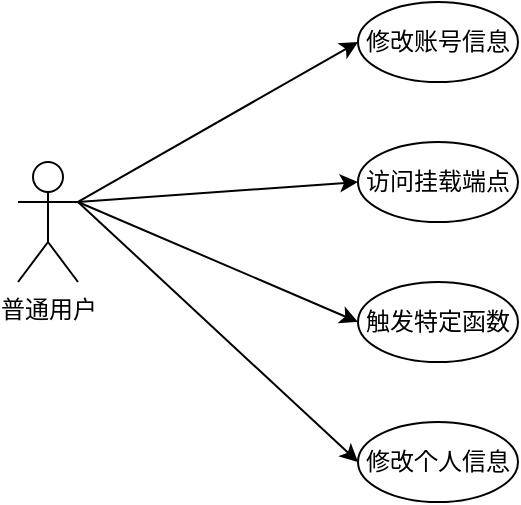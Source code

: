 <mxfile version="20.3.0" type="device"><diagram id="6doEnM2Prf5-3EGdS7lq" name="第 1 页"><mxGraphModel dx="1038" dy="649" grid="1" gridSize="10" guides="1" tooltips="1" connect="1" arrows="1" fold="1" page="1" pageScale="1" pageWidth="827" pageHeight="1169" math="0" shadow="0"><root><mxCell id="0"/><mxCell id="1" parent="0"/><mxCell id="wLsLp3q_sibXZxXsjuTp-3" style="rounded=0;orthogonalLoop=1;jettySize=auto;html=1;exitX=1;exitY=0.333;exitDx=0;exitDy=0;exitPerimeter=0;entryX=0;entryY=0.5;entryDx=0;entryDy=0;" parent="1" source="wLsLp3q_sibXZxXsjuTp-1" target="wLsLp3q_sibXZxXsjuTp-2" edge="1"><mxGeometry relative="1" as="geometry"/></mxCell><mxCell id="wLsLp3q_sibXZxXsjuTp-7" style="edgeStyle=none;rounded=0;orthogonalLoop=1;jettySize=auto;html=1;exitX=1;exitY=0.333;exitDx=0;exitDy=0;exitPerimeter=0;entryX=0;entryY=0.5;entryDx=0;entryDy=0;" parent="1" source="wLsLp3q_sibXZxXsjuTp-1" target="wLsLp3q_sibXZxXsjuTp-4" edge="1"><mxGeometry relative="1" as="geometry"/></mxCell><mxCell id="wLsLp3q_sibXZxXsjuTp-8" style="edgeStyle=none;rounded=0;orthogonalLoop=1;jettySize=auto;html=1;exitX=1;exitY=0.333;exitDx=0;exitDy=0;exitPerimeter=0;entryX=0;entryY=0.5;entryDx=0;entryDy=0;" parent="1" source="wLsLp3q_sibXZxXsjuTp-1" target="wLsLp3q_sibXZxXsjuTp-5" edge="1"><mxGeometry relative="1" as="geometry"/></mxCell><mxCell id="wLsLp3q_sibXZxXsjuTp-9" style="edgeStyle=none;rounded=0;orthogonalLoop=1;jettySize=auto;html=1;exitX=1;exitY=0.333;exitDx=0;exitDy=0;exitPerimeter=0;entryX=0;entryY=0.5;entryDx=0;entryDy=0;" parent="1" source="wLsLp3q_sibXZxXsjuTp-1" target="wLsLp3q_sibXZxXsjuTp-6" edge="1"><mxGeometry relative="1" as="geometry"/></mxCell><mxCell id="wLsLp3q_sibXZxXsjuTp-1" value="普通用户" style="shape=umlActor;verticalLabelPosition=bottom;verticalAlign=top;html=1;outlineConnect=0;" parent="1" vertex="1"><mxGeometry x="80" y="200" width="30" height="60" as="geometry"/></mxCell><mxCell id="wLsLp3q_sibXZxXsjuTp-2" value="修改账号信息" style="ellipse;whiteSpace=wrap;html=1;" parent="1" vertex="1"><mxGeometry x="250" y="120" width="80" height="40" as="geometry"/></mxCell><mxCell id="wLsLp3q_sibXZxXsjuTp-4" value="访问挂载端点" style="ellipse;whiteSpace=wrap;html=1;" parent="1" vertex="1"><mxGeometry x="250" y="190" width="80" height="40" as="geometry"/></mxCell><mxCell id="wLsLp3q_sibXZxXsjuTp-5" value="触发特定函数" style="ellipse;whiteSpace=wrap;html=1;" parent="1" vertex="1"><mxGeometry x="250" y="260" width="80" height="40" as="geometry"/></mxCell><mxCell id="wLsLp3q_sibXZxXsjuTp-6" value="修改个人信息" style="ellipse;whiteSpace=wrap;html=1;" parent="1" vertex="1"><mxGeometry x="250" y="330" width="80" height="40" as="geometry"/></mxCell></root></mxGraphModel></diagram></mxfile>